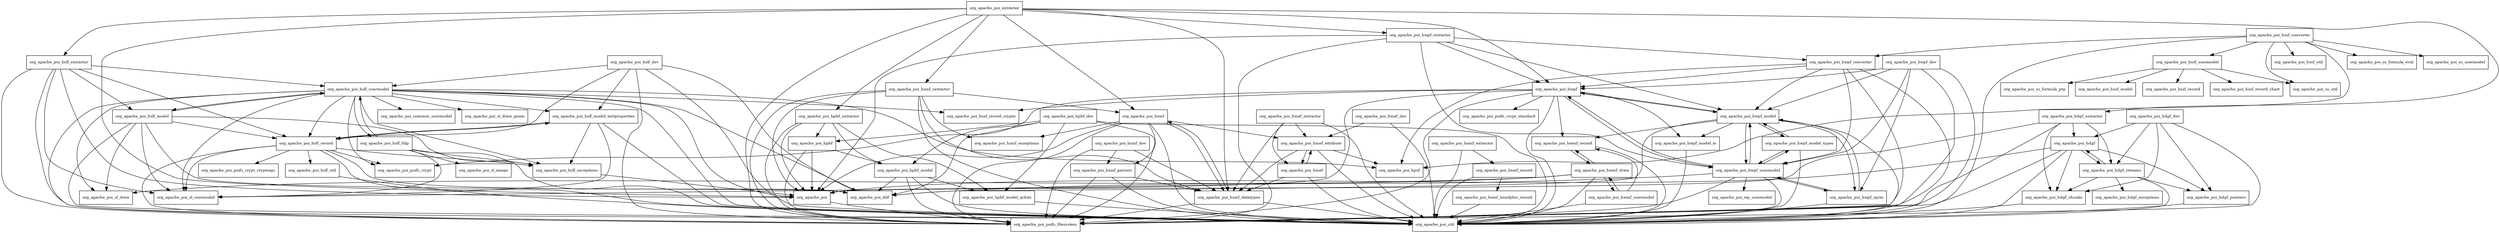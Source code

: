 digraph poi_scratchpad_3_17_beta1_package_dependencies {
  node [shape = box, fontsize=10.0];
  org_apache_poi -> org_apache_poi_poifs_filesystem;
  org_apache_poi_extractor -> org_apache_poi;
  org_apache_poi_extractor -> org_apache_poi_hdgf_extractor;
  org_apache_poi_extractor -> org_apache_poi_hpbf_extractor;
  org_apache_poi_extractor -> org_apache_poi_hslf_extractor;
  org_apache_poi_extractor -> org_apache_poi_hsmf;
  org_apache_poi_extractor -> org_apache_poi_hsmf_datatypes;
  org_apache_poi_extractor -> org_apache_poi_hsmf_extractor;
  org_apache_poi_extractor -> org_apache_poi_hwpf;
  org_apache_poi_extractor -> org_apache_poi_hwpf_extractor;
  org_apache_poi_extractor -> org_apache_poi_poifs_filesystem;
  org_apache_poi_hdgf -> org_apache_poi;
  org_apache_poi_hdgf -> org_apache_poi_hdgf_chunks;
  org_apache_poi_hdgf -> org_apache_poi_hdgf_pointers;
  org_apache_poi_hdgf -> org_apache_poi_hdgf_streams;
  org_apache_poi_hdgf -> org_apache_poi_poifs_filesystem;
  org_apache_poi_hdgf -> org_apache_poi_util;
  org_apache_poi_hdgf_chunks -> org_apache_poi_util;
  org_apache_poi_hdgf_dev -> org_apache_poi_hdgf;
  org_apache_poi_hdgf_dev -> org_apache_poi_hdgf_chunks;
  org_apache_poi_hdgf_dev -> org_apache_poi_hdgf_pointers;
  org_apache_poi_hdgf_dev -> org_apache_poi_hdgf_streams;
  org_apache_poi_hdgf_dev -> org_apache_poi_poifs_filesystem;
  org_apache_poi_hdgf_extractor -> org_apache_poi;
  org_apache_poi_hdgf_extractor -> org_apache_poi_hdgf;
  org_apache_poi_hdgf_extractor -> org_apache_poi_hdgf_chunks;
  org_apache_poi_hdgf_extractor -> org_apache_poi_hdgf_streams;
  org_apache_poi_hdgf_extractor -> org_apache_poi_poifs_filesystem;
  org_apache_poi_hdgf_pointers -> org_apache_poi_util;
  org_apache_poi_hdgf_streams -> org_apache_poi_hdgf;
  org_apache_poi_hdgf_streams -> org_apache_poi_hdgf_chunks;
  org_apache_poi_hdgf_streams -> org_apache_poi_hdgf_exceptions;
  org_apache_poi_hdgf_streams -> org_apache_poi_hdgf_pointers;
  org_apache_poi_hdgf_streams -> org_apache_poi_util;
  org_apache_poi_hemf_extractor -> org_apache_poi_hemf_record;
  org_apache_poi_hemf_extractor -> org_apache_poi_util;
  org_apache_poi_hemf_hemfplus_record -> org_apache_poi_util;
  org_apache_poi_hemf_record -> org_apache_poi_hemf_hemfplus_record;
  org_apache_poi_hemf_record -> org_apache_poi_util;
  org_apache_poi_hmef -> org_apache_poi_hmef_attribute;
  org_apache_poi_hmef -> org_apache_poi_hsmf_datatypes;
  org_apache_poi_hmef -> org_apache_poi_util;
  org_apache_poi_hmef_attribute -> org_apache_poi_hmef;
  org_apache_poi_hmef_attribute -> org_apache_poi_hpsf;
  org_apache_poi_hmef_attribute -> org_apache_poi_hsmf_datatypes;
  org_apache_poi_hmef_attribute -> org_apache_poi_util;
  org_apache_poi_hmef_dev -> org_apache_poi_hmef_attribute;
  org_apache_poi_hmef_dev -> org_apache_poi_util;
  org_apache_poi_hmef_extractor -> org_apache_poi_hmef;
  org_apache_poi_hmef_extractor -> org_apache_poi_hmef_attribute;
  org_apache_poi_hmef_extractor -> org_apache_poi_hsmf_datatypes;
  org_apache_poi_hmef_extractor -> org_apache_poi_util;
  org_apache_poi_hpbf -> org_apache_poi;
  org_apache_poi_hpbf -> org_apache_poi_hpbf_model;
  org_apache_poi_hpbf -> org_apache_poi_poifs_filesystem;
  org_apache_poi_hpbf_dev -> org_apache_poi_ddf;
  org_apache_poi_hpbf_dev -> org_apache_poi_hpbf;
  org_apache_poi_hpbf_dev -> org_apache_poi_hpbf_model;
  org_apache_poi_hpbf_dev -> org_apache_poi_hpbf_model_qcbits;
  org_apache_poi_hpbf_dev -> org_apache_poi_poifs_filesystem;
  org_apache_poi_hpbf_dev -> org_apache_poi_util;
  org_apache_poi_hpbf_extractor -> org_apache_poi;
  org_apache_poi_hpbf_extractor -> org_apache_poi_hpbf;
  org_apache_poi_hpbf_extractor -> org_apache_poi_hpbf_model;
  org_apache_poi_hpbf_extractor -> org_apache_poi_hpbf_model_qcbits;
  org_apache_poi_hpbf_extractor -> org_apache_poi_poifs_filesystem;
  org_apache_poi_hpbf_model -> org_apache_poi_ddf;
  org_apache_poi_hpbf_model -> org_apache_poi_hpbf_model_qcbits;
  org_apache_poi_hpbf_model -> org_apache_poi_poifs_filesystem;
  org_apache_poi_hpbf_model -> org_apache_poi_util;
  org_apache_poi_hpbf_model_qcbits -> org_apache_poi_util;
  org_apache_poi_hslf_blip -> org_apache_poi_hslf_exceptions;
  org_apache_poi_hslf_blip -> org_apache_poi_hslf_usermodel;
  org_apache_poi_hslf_blip -> org_apache_poi_sl_image;
  org_apache_poi_hslf_blip -> org_apache_poi_sl_usermodel;
  org_apache_poi_hslf_blip -> org_apache_poi_util;
  org_apache_poi_hslf_dev -> org_apache_poi_ddf;
  org_apache_poi_hslf_dev -> org_apache_poi_hslf_model_textproperties;
  org_apache_poi_hslf_dev -> org_apache_poi_hslf_record;
  org_apache_poi_hslf_dev -> org_apache_poi_hslf_usermodel;
  org_apache_poi_hslf_dev -> org_apache_poi_poifs_filesystem;
  org_apache_poi_hslf_dev -> org_apache_poi_util;
  org_apache_poi_hslf_exceptions -> org_apache_poi;
  org_apache_poi_hslf_extractor -> org_apache_poi;
  org_apache_poi_hslf_extractor -> org_apache_poi_hslf_model;
  org_apache_poi_hslf_extractor -> org_apache_poi_hslf_record;
  org_apache_poi_hslf_extractor -> org_apache_poi_hslf_usermodel;
  org_apache_poi_hslf_extractor -> org_apache_poi_poifs_filesystem;
  org_apache_poi_hslf_extractor -> org_apache_poi_sl_usermodel;
  org_apache_poi_hslf_extractor -> org_apache_poi_util;
  org_apache_poi_hslf_model -> org_apache_poi_ddf;
  org_apache_poi_hslf_model -> org_apache_poi_hslf_exceptions;
  org_apache_poi_hslf_model -> org_apache_poi_hslf_record;
  org_apache_poi_hslf_model -> org_apache_poi_hslf_usermodel;
  org_apache_poi_hslf_model -> org_apache_poi_sl_draw;
  org_apache_poi_hslf_model -> org_apache_poi_sl_usermodel;
  org_apache_poi_hslf_model -> org_apache_poi_util;
  org_apache_poi_hslf_model_textproperties -> org_apache_poi_hslf_exceptions;
  org_apache_poi_hslf_model_textproperties -> org_apache_poi_hslf_record;
  org_apache_poi_hslf_model_textproperties -> org_apache_poi_sl_usermodel;
  org_apache_poi_hslf_model_textproperties -> org_apache_poi_util;
  org_apache_poi_hslf_record -> org_apache_poi_ddf;
  org_apache_poi_hslf_record -> org_apache_poi_hslf_exceptions;
  org_apache_poi_hslf_record -> org_apache_poi_hslf_model_textproperties;
  org_apache_poi_hslf_record -> org_apache_poi_hslf_util;
  org_apache_poi_hslf_record -> org_apache_poi_poifs_crypt;
  org_apache_poi_hslf_record -> org_apache_poi_poifs_crypt_cryptoapi;
  org_apache_poi_hslf_record -> org_apache_poi_poifs_filesystem;
  org_apache_poi_hslf_record -> org_apache_poi_sl_usermodel;
  org_apache_poi_hslf_record -> org_apache_poi_util;
  org_apache_poi_hslf_usermodel -> org_apache_poi;
  org_apache_poi_hslf_usermodel -> org_apache_poi_common_usermodel;
  org_apache_poi_hslf_usermodel -> org_apache_poi_ddf;
  org_apache_poi_hslf_usermodel -> org_apache_poi_hpsf;
  org_apache_poi_hslf_usermodel -> org_apache_poi_hslf_blip;
  org_apache_poi_hslf_usermodel -> org_apache_poi_hslf_exceptions;
  org_apache_poi_hslf_usermodel -> org_apache_poi_hslf_model;
  org_apache_poi_hslf_usermodel -> org_apache_poi_hslf_model_textproperties;
  org_apache_poi_hslf_usermodel -> org_apache_poi_hslf_record;
  org_apache_poi_hslf_usermodel -> org_apache_poi_hssf_record_crypto;
  org_apache_poi_hslf_usermodel -> org_apache_poi_poifs_crypt;
  org_apache_poi_hslf_usermodel -> org_apache_poi_poifs_filesystem;
  org_apache_poi_hslf_usermodel -> org_apache_poi_sl_draw;
  org_apache_poi_hslf_usermodel -> org_apache_poi_sl_draw_geom;
  org_apache_poi_hslf_usermodel -> org_apache_poi_sl_usermodel;
  org_apache_poi_hslf_usermodel -> org_apache_poi_util;
  org_apache_poi_hslf_util -> org_apache_poi_util;
  org_apache_poi_hsmf -> org_apache_poi;
  org_apache_poi_hsmf -> org_apache_poi_hmef_attribute;
  org_apache_poi_hsmf -> org_apache_poi_hsmf_datatypes;
  org_apache_poi_hsmf -> org_apache_poi_hsmf_exceptions;
  org_apache_poi_hsmf -> org_apache_poi_hsmf_parsers;
  org_apache_poi_hsmf -> org_apache_poi_poifs_filesystem;
  org_apache_poi_hsmf -> org_apache_poi_util;
  org_apache_poi_hsmf_datatypes -> org_apache_poi_hsmf;
  org_apache_poi_hsmf_datatypes -> org_apache_poi_poifs_filesystem;
  org_apache_poi_hsmf_datatypes -> org_apache_poi_util;
  org_apache_poi_hsmf_dev -> org_apache_poi_hsmf_datatypes;
  org_apache_poi_hsmf_dev -> org_apache_poi_hsmf_parsers;
  org_apache_poi_hsmf_dev -> org_apache_poi_poifs_filesystem;
  org_apache_poi_hsmf_extractor -> org_apache_poi;
  org_apache_poi_hsmf_extractor -> org_apache_poi_hsmf;
  org_apache_poi_hsmf_extractor -> org_apache_poi_hsmf_datatypes;
  org_apache_poi_hsmf_extractor -> org_apache_poi_hsmf_exceptions;
  org_apache_poi_hsmf_extractor -> org_apache_poi_poifs_filesystem;
  org_apache_poi_hsmf_extractor -> org_apache_poi_util;
  org_apache_poi_hsmf_parsers -> org_apache_poi_hsmf_datatypes;
  org_apache_poi_hsmf_parsers -> org_apache_poi_poifs_filesystem;
  org_apache_poi_hsmf_parsers -> org_apache_poi_util;
  org_apache_poi_hssf_converter -> org_apache_poi_hpsf;
  org_apache_poi_hssf_converter -> org_apache_poi_hssf_usermodel;
  org_apache_poi_hssf_converter -> org_apache_poi_hssf_util;
  org_apache_poi_hssf_converter -> org_apache_poi_hwpf_converter;
  org_apache_poi_hssf_converter -> org_apache_poi_ss_formula_eval;
  org_apache_poi_hssf_converter -> org_apache_poi_ss_usermodel;
  org_apache_poi_hssf_converter -> org_apache_poi_ss_util;
  org_apache_poi_hssf_converter -> org_apache_poi_util;
  org_apache_poi_hssf_usermodel -> org_apache_poi_hssf_model;
  org_apache_poi_hssf_usermodel -> org_apache_poi_hssf_record;
  org_apache_poi_hssf_usermodel -> org_apache_poi_hssf_record_chart;
  org_apache_poi_hssf_usermodel -> org_apache_poi_ss_formula_ptg;
  org_apache_poi_hssf_usermodel -> org_apache_poi_ss_util;
  org_apache_poi_hwmf_draw -> org_apache_poi_hwmf_record;
  org_apache_poi_hwmf_draw -> org_apache_poi_hwmf_usermodel;
  org_apache_poi_hwmf_draw -> org_apache_poi_sl_draw;
  org_apache_poi_hwmf_draw -> org_apache_poi_sl_usermodel;
  org_apache_poi_hwmf_draw -> org_apache_poi_util;
  org_apache_poi_hwmf_record -> org_apache_poi_hwmf_draw;
  org_apache_poi_hwmf_record -> org_apache_poi_util;
  org_apache_poi_hwmf_usermodel -> org_apache_poi_hwmf_draw;
  org_apache_poi_hwmf_usermodel -> org_apache_poi_hwmf_record;
  org_apache_poi_hwmf_usermodel -> org_apache_poi_util;
  org_apache_poi_hwpf -> org_apache_poi;
  org_apache_poi_hwpf -> org_apache_poi_hssf_record_crypto;
  org_apache_poi_hwpf -> org_apache_poi_hwmf_record;
  org_apache_poi_hwpf -> org_apache_poi_hwpf_model;
  org_apache_poi_hwpf -> org_apache_poi_hwpf_model_io;
  org_apache_poi_hwpf -> org_apache_poi_hwpf_usermodel;
  org_apache_poi_hwpf -> org_apache_poi_poifs_crypt;
  org_apache_poi_hwpf -> org_apache_poi_poifs_crypt_standard;
  org_apache_poi_hwpf -> org_apache_poi_poifs_filesystem;
  org_apache_poi_hwpf -> org_apache_poi_util;
  org_apache_poi_hwpf_converter -> org_apache_poi_hpsf;
  org_apache_poi_hwpf_converter -> org_apache_poi_hwpf;
  org_apache_poi_hwpf_converter -> org_apache_poi_hwpf_model;
  org_apache_poi_hwpf_converter -> org_apache_poi_hwpf_usermodel;
  org_apache_poi_hwpf_converter -> org_apache_poi_poifs_filesystem;
  org_apache_poi_hwpf_converter -> org_apache_poi_util;
  org_apache_poi_hwpf_dev -> org_apache_poi_hwpf;
  org_apache_poi_hwpf_dev -> org_apache_poi_hwpf_model;
  org_apache_poi_hwpf_dev -> org_apache_poi_hwpf_sprm;
  org_apache_poi_hwpf_dev -> org_apache_poi_hwpf_usermodel;
  org_apache_poi_hwpf_dev -> org_apache_poi_poifs_filesystem;
  org_apache_poi_hwpf_dev -> org_apache_poi_util;
  org_apache_poi_hwpf_extractor -> org_apache_poi;
  org_apache_poi_hwpf_extractor -> org_apache_poi_hwpf;
  org_apache_poi_hwpf_extractor -> org_apache_poi_hwpf_converter;
  org_apache_poi_hwpf_extractor -> org_apache_poi_hwpf_model;
  org_apache_poi_hwpf_extractor -> org_apache_poi_hwpf_usermodel;
  org_apache_poi_hwpf_extractor -> org_apache_poi_poifs_filesystem;
  org_apache_poi_hwpf_model -> org_apache_poi_ddf;
  org_apache_poi_hwpf_model -> org_apache_poi_hwmf_record;
  org_apache_poi_hwpf_model -> org_apache_poi_hwpf;
  org_apache_poi_hwpf_model -> org_apache_poi_hwpf_model_io;
  org_apache_poi_hwpf_model -> org_apache_poi_hwpf_model_types;
  org_apache_poi_hwpf_model -> org_apache_poi_hwpf_sprm;
  org_apache_poi_hwpf_model -> org_apache_poi_hwpf_usermodel;
  org_apache_poi_hwpf_model -> org_apache_poi_util;
  org_apache_poi_hwpf_model_io -> org_apache_poi_util;
  org_apache_poi_hwpf_model_types -> org_apache_poi_hwpf_model;
  org_apache_poi_hwpf_model_types -> org_apache_poi_hwpf_usermodel;
  org_apache_poi_hwpf_model_types -> org_apache_poi_util;
  org_apache_poi_hwpf_sprm -> org_apache_poi_hwpf_model;
  org_apache_poi_hwpf_sprm -> org_apache_poi_hwpf_usermodel;
  org_apache_poi_hwpf_sprm -> org_apache_poi_util;
  org_apache_poi_hwpf_usermodel -> org_apache_poi_ddf;
  org_apache_poi_hwpf_usermodel -> org_apache_poi_hwpf;
  org_apache_poi_hwpf_usermodel -> org_apache_poi_hwpf_model;
  org_apache_poi_hwpf_usermodel -> org_apache_poi_hwpf_model_types;
  org_apache_poi_hwpf_usermodel -> org_apache_poi_hwpf_sprm;
  org_apache_poi_hwpf_usermodel -> org_apache_poi_poifs_filesystem;
  org_apache_poi_hwpf_usermodel -> org_apache_poi_util;
  org_apache_poi_hwpf_usermodel -> org_apache_poi_wp_usermodel;
}

